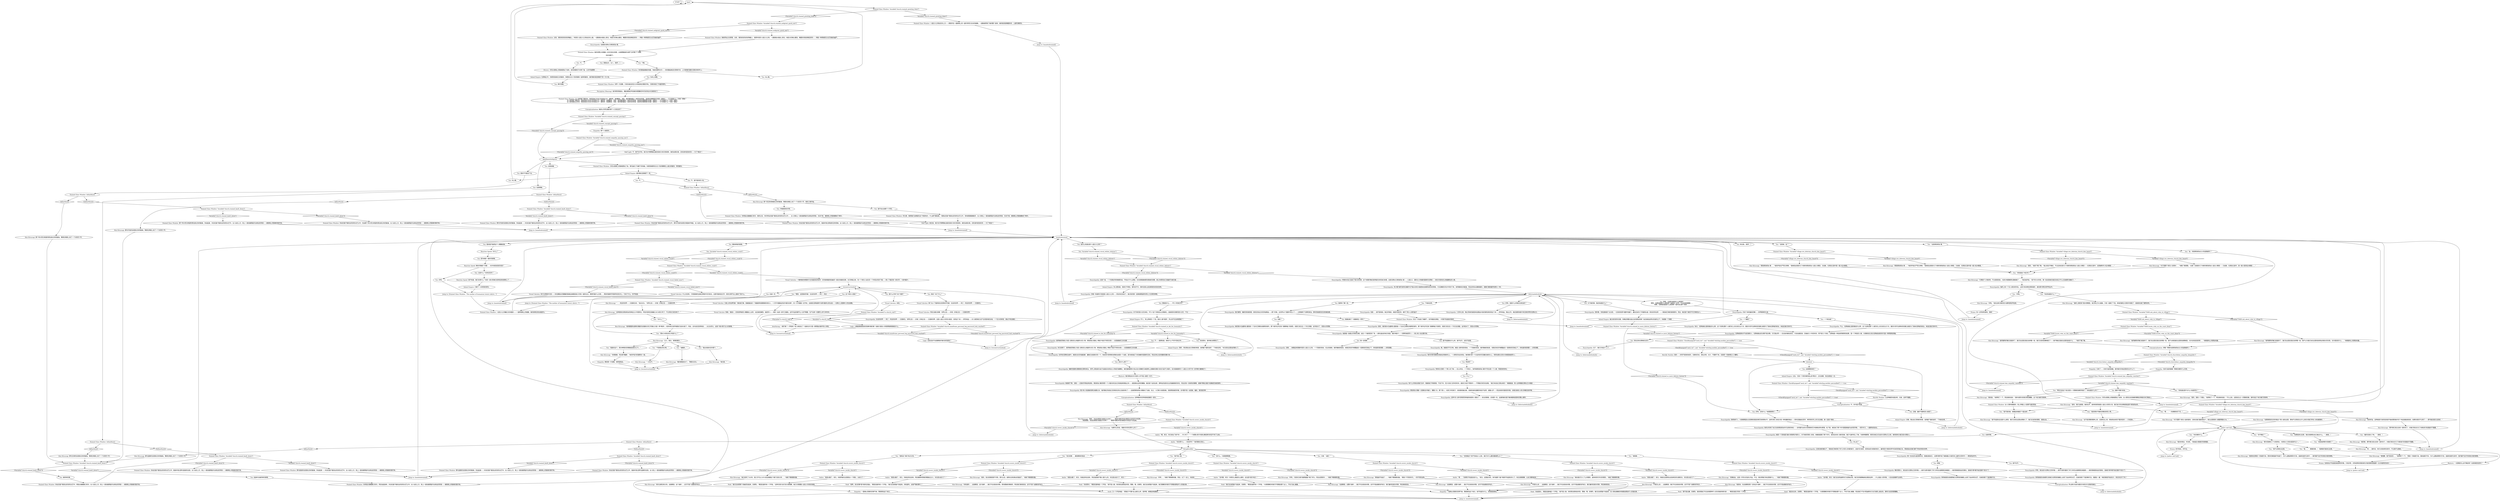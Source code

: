 # CHURCH / STAINED GLASS WINDOW VISCAL
# Viscal concerning the stained glass window. You can put important things together.
# ==================================================
digraph G {
	  0 [label="START"];
	  1 [label="input"];
	  2 [label="Stained Glass Window: 女人俯视着下跪的你。她高高耸立在自己的信徒之中：建筑师，普通教徒，侍臣。她的嘴角露出一抹悲伤的笑容，蓝绿色的眼睛里闪烁着一道微光——它代表着什么？怜悯？懊悔？\n女人俯视着下跪的你。她高高耸立在自己的信徒之中：建筑师，普通教徒，侍臣。她的嘴角露出一抹悲伤的笑容，蓝绿色的眼睛里闪烁着一道微光——它代表着什么？怜悯？懊悔？\n女人俯视着站立的你。她高高耸立在自己的信徒之中：建筑师，普通教徒，侍臣。她的嘴角露出一抹悲伤的笑容，蓝绿色的眼睛里闪烁着一道微光——它代表着什么？怜悯？懊悔？"];
	  3 [label="Shivers: 冷风从玻璃上的裂缝里钻了进来，给你前额的汗水降了温。让你开始颤栗……"];
	  4 [label="Stained Glass Window: 冷风从玻璃上的裂缝里钻了进。雪花盖住了你脚下的地板。你感觉她那双五光十色的眼睛在上面注视着你，审视着你。"];
	  5 [label="You: 这是同情。"];
	  6 [label="You: “是谁指挥那次突袭的？”"];
	  7 [label="Kim Kitsuragi: “祝你好运。这种秘密行动的信息是不能给警局秘书打个电话就能拿到的。如果你真的不记得了——那可能还是忘记的好。”"];
	  8 [label="Stained Glass Window: 女人沉默地看着你，脸上带着让人捉摸不透的笑容。"];
	  9 [label="Kim Kitsuragi: “如果事情发生的时候这个男人就在这里，那他不记得发生过什么其实对我们所有人来说都更好。”"];
	  10 [label="Inland Empire: 过去。它是一个悲伤堆积成山的*筒仓*。正在发酵。你应该离远一点。"];
	  11 [label="You: 下地狱去吧。"];
	  12 [label="Encyclopedia: 梅斯克国家试图脱离无罪的统治。世界上某些部分由于加速走向世俗主义而经历着鞭挞。她的强制教育计划以及大规模的马格里特上游重新安置计划也引起不少疑问。反对者被她称为“人道主义大军”的一支军事力量镇压了。"];
	  13 [label="Stained Glass Window: Variable[\"church.ravers_inside_church\"]"];
	  14 [label="Variable[\"church.ravers_inside_church\"]", shape=diamond];
	  15 [label="!(Variable[\"church.ravers_inside_church\"])", shape=diamond];
	  16 [label="Andre: “真是太酷了，老兄，你居然能在这里提出一个理论。太给力了！”"];
	  17 [label="Kim Kitsuragi: “的确如此。这是一件伟大的圣礼作品。不过，我在想我们来这里做什么……”他取下眼镜擦拭着。"];
	  18 [label="You: “好咯。”"];
	  19 [label="Reaction Speed: 为什么？"];
	  20 [label="You: 不。我不是你的小虫。"];
	  21 [label="You: 根本不可能活下去。"];
	  22 [label="Kim Kitsuragi: 那个伟大而又绝望的想法掠过你的脑海，警督在两肩上划了一个X形的十字。"];
	  23 [label="Stained Glass Window: IsKimHere()"];
	  24 [label="IsKimHere()", shape=diamond];
	  25 [label="!(IsKimHere())", shape=diamond];
	  26 [label="Encyclopedia: 海岸上有一个无人居住的列岛，以前只有动物在那里漫步，就在那片野生的芦苇丛中。"];
	  27 [label="Stained Glass Window: Variable[\"church.churchdoor_empathy_kimguilty\"]"];
	  28 [label="Variable[\"church.churchdoor_empathy_kimguilty\"]", shape=diamond];
	  29 [label="!(Variable[\"church.churchdoor_empathy_kimguilty\"])", shape=diamond];
	  30 [label="Stained Glass Window: Variable[\"village.ww_dolorian_church_kim_heard\"]"];
	  31 [label="Variable[\"village.ww_dolorian_church_kim_heard\"]", shape=diamond];
	  32 [label="!(Variable[\"village.ww_dolorian_church_kim_heard\"])", shape=diamond];
	  33 [label="Visual Calculus: 一堆碎裂的拼图碎片在你面前依序排列：彩色玻璃窗宛如幽灵一般在你面前还原。在它碎裂之前，有一个老妇人站在另一个年轻女性的下面——两人下面还有一排文字，一条*格言*。"];
	  34 [label="Logic: 这些话会不会是解锁纤维内存的密码？"];
	  35 [label="Encyclopedia: 聪明地吓人。大家都期望女法官拥有很高的棋艺和桥牌水平，这样对男人来说才是一种有趣的挑战——同时还鼓励在哲学、神学和科学上多方位发展。她一定是个情妇……"];
	  36 [label="Encyclopedia: 她充分利用了自己在前德洛莉丝时代法院的地位——当时最杰出的大思想家和艺术家都会拜访那里。私下里，她变成了那个时代里国家最杰出的哲学家。一把手术刀，一道犀利的目光。"];
	  37 [label="You: 哇哦。"];
	  38 [label="Encyclopedia: 是的。她的家乡在威斯珀·墨西拿一个名叫艾弗斯派瑞特的城市。那个城市名字还有“夜幕降临”的意思，但是它发生在一个冬日去清晨，运河结冰了，泥浆从天而降。"];
	  39 [label="Encyclopedia: 隆冬的雪花飘落在她身边的鹅卵石上。一小群官员站在旁边，她的梗犬把一个白金色的花冠戴在她的头上。观赏加冕仪式的大多都是秘密军人。"];
	  40 [label="Rhetoric: 暗示那些反对计划的人并不是人类的一份子。"];
	  41 [label="Kim Kitsuragi: “如果可以的话，我能问问你在想什么吗？”"];
	  42 [label="thoughtsofdei"];
	  43 [label="Kim Kitsuragi: “她向我们引入了公共教育，退休和现代外交的理念。”他取下眼镜擦拭着。"];
	  44 [label="Andre: “没问题，老兄！我们应该用迪斯科灯光把她点亮。他们在阳极舞曲夜店看到这种……什么鬼圣人的时候，一定会连屎都吓出来的。”"];
	  45 [label="Noid: “你说得对，”教堂后面响起一个声音。“她不是人类。你的想法很有批判性，警察。喂，安德烈，我们应该把窗户封起来。没人想在跳舞的时候看到那些吓人的鬼玩意。”"];
	  46 [label="Perception (Hearing): 海洋感觉很遥远。潮起潮落的声音被你周围数百年历史的松木石棺挡住了。"];
	  47 [label="You: 这是懊悔。"];
	  48 [label="Stained Glass Window: IsKimHere()"];
	  49 [label="IsKimHere()", shape=diamond];
	  50 [label="!(IsKimHere())", shape=diamond];
	  51 [label="Kim Kitsuragi: 那句无用的话语掠过你的脑海，警督在两肩上划了一个X形的十字。"];
	  52 [label="You: “蒂亚戈说这个地方因为一次警察突袭而荒废了。你知道些什么吗？”"];
	  53 [label="You: 重构碎裂的玻璃。"];
	  54 [label="You: Variable[\"church.stained_viscal_whitec_crack\"]"];
	  55 [label="Variable[\"church.stained_viscal_whitec_crack\"]", shape=diamond];
	  56 [label="!(Variable[\"church.stained_viscal_whitec_crack\"])", shape=diamond];
	  57 [label="Stained Glass Window: 那个伟大而又绝望的想法掠过你的脑海，你站起身，沐浴在窗户散发出的杏色光芒中。女人站在上方，脸上一直挂着那副冷淡疏远的笑容——被玻璃上的裂缝切割开来。"];
	  58 [label="You: “警督，这里曾经写着：生后的世界——死亡；死后……”"];
	  59 [label="Visual Calculus: 王座上的名牌写着：领航者艾琳。她被描绘成一个戴着厚有框眼镜的老妇人，一只手中握着金色的*盾形纹章*，另一只手握着一支节杖。这就是无罪者黛作为顾问服务过的女皇——在那之上是黛本人的全身像。"];
	  60 [label="Kim Kitsuragi: “酷的都能结冰了，”警督点点头。"];
	  61 [label="Empathy: 教堂里一片寂静。他希望如此。"];
	  62 [label="Encyclopedia: 虽然她经常被认为是人类有史以来最伟大的人物，德洛莉丝·黛身上*确实*有些不祥的东西——总是被她的卫兵包围……"];
	  63 [label="Stained Glass Window: IsKimHere()"];
	  64 [label="IsKimHere()", shape=diamond];
	  65 [label="!(IsKimHere())", shape=diamond];
	  66 [label="You: “你在掩饰什么。”"];
	  67 [label="Jump to: [mainhubstained]"];
	  68 [label="Stained Glass Window: 你站在窗户散发出的杏色光芒之中，脑海中掠过那道苦涩的思绪。女人站在上方，脸上一直挂着那副冷淡疏远的笑容——被玻璃上的裂缝切割开来。"];
	  69 [label="Stained Glass Window: 你站在窗户散发出的杏色光芒之中，那句可怕的话语在你脑海中响起。女人站在上方，脸上一直挂着那副冷淡疏远的笑容——被玻璃上的裂缝切割开来。"];
	  70 [label="Empathy: 又来了——内疚引起的剧痛。是时候问问他这里发生过什么了。"];
	  71 [label="police raid hub"];
	  72 [label="Kim Kitsuragi: “很抱歉，我不是说你……”他停顿了一下。“那是一次秘密行动。我知道的不多。为什么要指挥那次行动，或者有谁参与其中。我尽量不去打听其他分局的事情。”"];
	  73 [label="Encyclopedia: 她是一个具有超凡魅力和聪明才智的人。对于她的同辈人来说，她像是超脱了那个时代，是来自未来人类的信使。我们*全都*爱上了她，为她神魂颠倒。甚至在她正式当选为无罪女王之前，她的影响力就已经大得惊人。"];
	  74 [label="Jump to: [reconstructionhub]"];
	  75 [label="You: 好吧。她是什么时候在位统治的？"];
	  76 [label="You: 好吧，还有什么？她很聪明吗？"];
	  77 [label="You: 我想多了解一些。"];
	  78 [label="Encyclopedia: 确实很惊人。她当选为无罪女王的时候——她作为顾问服务了好几年的女皇跪倒在她面前——她的情绪是如此的激动，连她的*肺*都开始在胸中*发光*了。"];
	  79 [label="You: 加冕？"];
	  80 [label="Encyclopedia: 德洛莉丝·黛被一支猎枪击中胸口，整整八次。那个男人，大家口中的疯子，说他曾经碰过她，说她的身体温暖的有些不自然，就像火炉——而且他有时值班的时候，会看见她有10多分钟都没有呼吸……"];
	  81 [label="You: 发生什么事了？"];
	  82 [label="Stained Glass Window: Variable[\"church.ravers_inside_church\"]"];
	  83 [label="Variable[\"church.ravers_inside_church\"]", shape=diamond];
	  84 [label="!(Variable[\"church.ravers_inside_church\"])", shape=diamond];
	  85 [label="Andre: “真是太酷了，老兄，你就这样走进来，然后像那样质疑宗教象征主义。实在是太给力了！”"];
	  86 [label="Noid: “我们应该把窗户封起来，安德烈，”教堂后面传来一个声音。“大家跳舞的时候可不想看到那个女人。不利于身心健康。”"];
	  87 [label="Stained Glass Window: Variable[\"church.stained_concept_passing\"]"];
	  88 [label="Variable[\"church.stained_concept_passing\"]", shape=diamond];
	  89 [label="!(Variable[\"church.stained_concept_passing\"])", shape=diamond];
	  90 [label="Kim Kitsuragi: “虽然建筑好像已经废弃了，我们在这里还是应该恭敬一些。我们已经找到教唆犯了——我不确定还能在这里找到些什么……”他四下看了看。"];
	  91 [label="You: “你不确定？”"];
	  92 [label="Jump to: [mainhubstained]"];
	  93 [label="You: “金，你是德洛莉丝主义的追随者吗？”"];
	  94 [label="Stained Glass Window: Variable[\"church.stained_ie_more_dolores_history\"]"];
	  95 [label="Variable[\"church.stained_ie_more_dolores_history\"]", shape=diamond];
	  96 [label="!(Variable[\"church.stained_ie_more_dolores_history\"])", shape=diamond];
	  97 [label="Kim Kitsuragi: “我也是。”"];
	  98 [label="dolohub"];
	  99 [label="Inland Empire: 没错。跳出自己思维的角落，选择最下面的选项：“下地狱去吧。”"];
	  100 [label="Conceptualization: 这种微妙的恐怖是她造像的一部分。"];
	  101 [label="You: “在枪毙这个资产阶级女人之前，我们为什么要折磨她那么久？”"];
	  102 [label="Stained Glass Window: Variable[\"church.ravers_inside_church\"]"];
	  103 [label="Variable[\"church.ravers_inside_church\"]", shape=diamond];
	  104 [label="!(Variable[\"church.ravers_inside_church\"])", shape=diamond];
	  105 [label="Stained Glass Window: Variable[\"church.ravers_inside_church\"]"];
	  106 [label="Variable[\"church.ravers_inside_church\"]", shape=diamond];
	  107 [label="!(Variable[\"church.ravers_inside_church\"])", shape=diamond];
	  108 [label="Kim Kitsuragi: “其实全都没有关系。这座教堂。这个海岸……这可不是个迷路的好地方。”"];
	  109 [label="Andre: “真是太酷了，老兄，你就这样走进来，然后指控她不像人类什么的。实在是太给力了，老兄！”"];
	  110 [label="Jump to: [reconstructionhub]"];
	  111 [label="You: 先闭上双眼。"];
	  112 [label="Stained Glass Window: 你站在窗户散发出的杏色光芒之中，任由那个伟大而又绝望的想法掠过你的脑海。女人站在上方，脸上一直挂着那副冷淡疏远的笑容——被玻璃上的裂缝切割开来。"];
	  113 [label="Kim Kitsuragi: 那句可怕的话语掠过你的脑海，警督在两肩上划了一个X形的十字。"];
	  114 [label="Stained Glass Window: 你用指尖碰触胸口四次。然后站起身来，沐浴在窗户散发出的杏色光芒之中。女人站在上方，脸上一直挂着那副冷淡疏远的笑容——被玻璃上的裂缝切割开来。"];
	  115 [label="You: “这是德洛莉丝·黛。”"];
	  116 [label="Stained Glass Window: 好主意。她把我们全都留在这个狗屁地方，什么都不要给她。只要站在窗户散发出的杏色光芒之中，背地里狠狠磨着牙。女人的脸上一直挂着那副冷淡疏远的笑容，无动于衷，被玻璃上的裂缝撕成了两半。"];
	  117 [label="You: “我……”（看看四周。）“我猜我可能来过这里。”"];
	  118 [label="Kim Kitsuragi: “我很肯定那是一次秘密行动。更多的事我就不知道了。为什么要指挥那次行动，或者有谁参与其中……我尽量不去打听其他分局的事情。”"];
	  119 [label="Interfacing: 一辆汽車？一声枪响？有人掉进去了？或者也许只是一群想搞点破坏的小流氓。"];
	  120 [label="You: 睁开双眼。"];
	  121 [label="Stained Glass Window: Variable[\"church.stained_viscal_failed_once\"]"];
	  122 [label="Variable[\"church.stained_viscal_failed_once\"]", shape=diamond];
	  123 [label="!(Variable[\"church.stained_viscal_failed_once\"])", shape=diamond];
	  124 [label="Visual Calculus: 然后沿着左侧看：世界之后——灰域；灰域之后——又是新世界。"];
	  125 [label="Encyclopedia: 不止。无罪者被立国党推选为公职，这个先例在整个人类历史上仅仅发生过六次。雷亚尔货币法律体系的建立就是为了容纳无罪者的统治，来适应我们的时代。"];
	  126 [label="Jump to: [doloriandeihubinfo]"];
	  127 [label="Encyclopedia: 三百年之前，随之而来的就是来自蒙迪大陆的探险家发现这个洲——伊苏林迪。除此之外，她还是跨洲旅行和互联世界的无罪女王。"];
	  128 [label="You: 她被加冕了？就像索拉一样吗？"];
	  129 [label="Kim Kitsuragi: “不管怎么说……这座教堂，我们不应该到处闲晃。这可不是个迷路的好地方。”"];
	  130 [label="Kim Kitsuragi: “好吧……”他取下眼镜擦拭着。然后，过了一会儿，他说到："];
	  131 [label="Kim Kitsuragi: “我是说，在这座教堂里？还有这片海岸……我们不应该到处闲晃。这可不是迷路的好地方。”"];
	  132 [label="Logic: 大概是警督提到的突袭时候的事？或者只是些小流氓想随意砸破些什么。"];
	  133 [label="Conceptualization: 她承认仍然活着的某个人已经去世了……"];
	  134 [label="Inland Empire: 就好像在显微镜下一样。"];
	  135 [label="You: 我不会比划那个十字的。"];
	  136 [label="You: “你知道这个地方吗？”"];
	  137 [label="Stained Glass Window: Variable[\"church.stained_kim_empathy_reaction\"]"];
	  138 [label="Variable[\"church.stained_kim_empathy_reaction\"]", shape=diamond];
	  139 [label="!(Variable[\"church.stained_kim_empathy_reaction\"])", shape=diamond];
	  140 [label="Jump to: [mainhubstained]"];
	  141 [label="Stained Glass Window: Variable[\"village.ww_dolorian_church_kim_heard\"]"];
	  142 [label="Variable[\"village.ww_dolorian_church_kim_heard\"]", shape=diamond];
	  143 [label="!(Variable[\"village.ww_dolorian_church_kim_heard\"])", shape=diamond];
	  144 [label="Jump to: [mainhubstained]"];
	  145 [label="Stained Glass Window: Variable[\"church.stained_knelt_down\"]"];
	  146 [label="Variable[\"church.stained_knelt_down\"]", shape=diamond];
	  147 [label="!(Variable[\"church.stained_knelt_down\"])", shape=diamond];
	  148 [label="Stained Glass Window: Variable[\"church.stained_knelt_down\"]"];
	  149 [label="Variable[\"church.stained_knelt_down\"]", shape=diamond];
	  150 [label="!(Variable[\"church.stained_knelt_down\"])", shape=diamond];
	  151 [label="Visual Calculus: 两个女人下面用发光的黑体字写着：生后的世界——死亡；死后的世界——又是新生。"];
	  152 [label="You: 这是哪里来的？"];
	  153 [label="Encyclopedia: 我们都想。梅斯克和奥西登，甚至还有远方的苏帕穆迪——那个时候，全世界40个国家中的21个——立即接受了无罪的统治。那时的她甚至还没有被加冕。"];
	  154 [label="Encyclopedia: 没错……她看起来很像年轻的人道主义之母，一个完美的母亲。无比的美丽。就好像她的脸庞，双肩还有双手都覆盖在一层柔软的羽绒之下。你知道的很清楚——非常清楚。"];
	  155 [label="Encyclopedia: 你已经想了。虽然她经常被认为是人类有史以来最伟大的人物，德洛莉丝·黛身上*确实*有些不祥的东西——总是被她的卫兵包围……"];
	  156 [label="Jump to: [doloriandeihubinfo]"];
	  157 [label="Empathy: 一股难以觉察的恐惧气味。警督害怕这个地方。他不知道为什么，但他就是害怕。"];
	  158 [label="Noid: “是啊，发光的肺*是*他妈在鬼扯。”教堂后面传来一个声音。“我们应该把窗户封起来。你知道吗，这是严重的罪行？”"];
	  159 [label="Andre: “嗯……”安德烈不知道该说什么。“老兄，这里挺冷的，你盯着那个窗户看得不知道有多久了。你应该跳跳舞，让自己暖和起来！”"];
	  160 [label="Drama: 防守挡击。好手法。"];
	  161 [label="Encyclopedia: 旁观者报告说她那被日光照亮的胸膛上出现了金丝样的光芒，在她的裙子下面清晰可见。"];
	  162 [label="Stained Glass Window: 她的双臂之间拥着一对闪闪发光的肺，从她那飘逸的长裙下正好看了个清楚。

你应该跪下。"];
	  163 [label="You: 这是哀痛。"];
	  164 [label="Kim Kitsuragi: 那个苦涩的思绪掠过你的脑海，警督在两肩上划了一个X形的十字，用的三根手指。"];
	  165 [label="Stained Glass Window: Variable[\"church.stained_knelt_down\"]"];
	  166 [label="Variable[\"church.stained_knelt_down\"]", shape=diamond];
	  167 [label="!(Variable[\"church.stained_knelt_down\"])", shape=diamond];
	  168 [label="Half Light: 她活该。她只在乎那颗象征着至高权力的闪亮球体，她的丝绸长袍，还有准时赶到机场——为了*离去*！"];
	  169 [label="You: “我不记得来过这里。”"];
	  170 [label="Kim Kitsuragi: “我同意。那件事已经过去有一段时间了。对我们现在在马丁内斯进行的调查并不重要。”"];
	  171 [label="Jump to: [mainhubstained]"];
	  172 [label="You: “为什么？”"];
	  173 [label="You: 等等，*无罪*到底是什么意思啊？\n等等，无罪到底是什么意思啊？我读过一本书，不过还是很模糊……\n等等，无罪者到底是什么意思啊？我听说过那个系统……"];
	  174 [label="Encyclopedia: 她穿着一条缀以珍珠的白裙，站在一个被清空的广场，人群在遥远的地方张望。她的*梗犬*——无罪的秘密军人——担心有人会企图行刺。"];
	  175 [label="Jump to: [doloriandeihubinfo]"];
	  176 [label="Andre: “你在想什么——你还好吗？”他好像有点担心。"];
	  177 [label="You: “她和这个案子有点关系。”"];
	  178 [label="Stained Glass Window: Variable[\"TASK.ask_about_ruby_in_village\"]"];
	  179 [label="Variable[\"TASK.ask_about_ruby_in_village\"]", shape=diamond];
	  180 [label="!(Variable[\"TASK.ask_about_ruby_in_village\"])", shape=diamond];
	  181 [label="Inland Empire: 在黑暗之中，你感觉到她在注视着你，和那些五光十色的玻璃一起审视着你。就好像你是显微镜下的一只小虫。"];
	  182 [label="Stained Glass Window: 你站在窗户散发出的杏色光芒之中，脑海中掠过那句孤寂的话语。女人站在上方，脸上一直挂着那副冷淡疏远的笑容——被玻璃上的裂缝切割开来。"];
	  183 [label="You: 最好不要打扰他。"];
	  184 [label="You: “如果我来过这里，我应该搞明白自己做过什么。”（继续。）"];
	  185 [label="You: 转过脸。[离开。]"];
	  186 [label="Jump to: [doloriandeihubinfo]"];
	  187 [label="Encyclopedia: 在所有无罪统治者中，她是社会交际最孤僻、最缺乏自我意识的一个。有些现代思想家会把她当成是一个战犯，因为她发起了对抗梅斯克国家的活动。而且还有之后的重新安置计划……"];
	  188 [label="Kim Kitsuragi: “警官，你站在那里已经超过5分钟了……”警督平静的声音在教堂冰冷的空气中回荡。\n“荣誉警督，你站在那里已经超过5分钟了……”警督平静的声音在教堂冰冷的空气中回荡。"];
	  189 [label="Stained Glass Window: Variable[\"church.ravers_inside_church\"]"];
	  190 [label="Variable[\"church.ravers_inside_church\"]", shape=diamond];
	  191 [label="!(Variable[\"church.ravers_inside_church\"])", shape=diamond];
	  192 [label="Stained Glass Window: Variable[\"church.ravers_inside_church\"]"];
	  193 [label="Variable[\"church.ravers_inside_church\"]", shape=diamond];
	  194 [label="!(Variable[\"church.ravers_inside_church\"])", shape=diamond];
	  195 [label="You: 比如什么？任务还在吗？"];
	  196 [label="You: 好吧。"];
	  197 [label="Jump to: [doloriandeihubinfo]"];
	  198 [label="Kim Kitsuragi: 那句温柔的话语掠过你的脑海，警督在两肩上划了一个X形的十字。"];
	  199 [label="Stained Glass Window: 你站在窗户散发出的杏色光芒之中，脑海中掠过那句温柔的话语。女人脸上一直挂着那副冷淡疏远的笑容——被玻璃上的裂缝切割开来。"];
	  200 [label="Empathy: 内疚引起的剧痛？警督在掩饰什么东西。"];
	  201 [label="Kim Kitsuragi: “村子里那个老妇人挺机智的，没有在我们面前提这个。她比这里很多人都要尊敬RCM。”"];
	  202 [label="Kim Kitsuragi: “那件事已经过去有一段时间了。对我们现在在马丁内斯进行的调查并不重要。”"];
	  203 [label="You: “我觉得你不像有宗教信仰的人啊。”"];
	  204 [label="Kim Kitsuragi: “那是德洛莉丝·黛……”他的声音庄严而又肃穆。“我相信这里是马丁内斯的德洛莉丝人道主义教堂。又或者，在某些记录中是一座小松木教堂。”"];
	  205 [label="Encyclopedia: 这是个谜。一个充满自怜和悔恨的谜。不知出于什么原因，仅仅是看着她那双柔美的双眼，就让你感觉自己准备好为她沉溺……"];
	  206 [label="Jump to: [mainhubstained]"];
	  207 [label="Visual Calculus: 什么也没有，只有裂缝的边缘在黑暗中闪闪发光。这里可能有些文字，但你分辨不出上面说了些什么。"];
	  208 [label="You: 关于她的事，我还知道些什么？"];
	  209 [label="Stained Glass Window: CheckEquipped(\"neck_tie\")  and  Variable[\"whirling.necktie_personified\"] == true"];
	  210 [label="CheckEquipped(\"neck_tie\")  and  Variable[\"whirling.necktie_personified\"] == true", shape=diamond];
	  211 [label="!(CheckEquipped(\"neck_tie\")  and  Variable[\"whirling.necktie_personified\"] == true)", shape=diamond];
	  212 [label="Encyclopedia: 但是……她不是地狱。她正好相反，她是天堂的风，掀开了男人心房的盖子……"];
	  213 [label="Inland Empire: 很好。现在跳出自己思维的角落，选择最下面的选项：“下地狱去吧。”你已经在这里站的够久了。"];
	  214 [label="Kim Kitsuragi: “她已经死了300年。我几乎可以100%肯定她跟这个案子没有关系……”他取下眼镜擦拭着。"];
	  215 [label="Noid: “那不是左翼，安德烈。我觉得我们不应该用那种吓人的东西装饰俱乐部……”教堂后面又传来一个声音……"];
	  216 [label="Kim Kitsuragi: “虽然建筑好像已经废弃了，我们在这里还是应该恭敬一些。我不认为我们会在这里找到和私刑相关的东西。也许是别的什么……”他看着地上的那些机器。"];
	  217 [label="Stained Glass Window: 冷风从玻璃上的裂缝里钻了进来。女人那双五彩斑斓的眼睛还停留在你们俩身上。"];
	  218 [label="Kim Kitsuragi: “那次突袭有三个分局参加，大家说41分局也是其中之一。”"];
	  219 [label="You: 我怎么知道这是*人道主义之母*？"];
	  220 [label="You: Variable[\"church.stained_viscal_whitec_dolores\"]"];
	  221 [label="Variable[\"church.stained_viscal_whitec_dolores\"]", shape=diamond];
	  222 [label="!(Variable[\"church.stained_viscal_whitec_dolores\"])", shape=diamond];
	  223 [label="Encyclopedia: 尽管你对自己造成了很大的伤害，这个标题好像还是停留在你的海马体里。这是无罪女王德洛莉丝·黛——人道主义、国际主义和福利国家的无罪者——她也许是有史以来最著名的人类。"];
	  224 [label="You: 做同样的事。"];
	  225 [label="Stained Glass Window: Variable[\"church.stained_knelt_down\"]"];
	  226 [label="Variable[\"church.stained_knelt_down\"]", shape=diamond];
	  227 [label="!(Variable[\"church.stained_knelt_down\"])", shape=diamond];
	  228 [label="Stained Glass Window: 那句可怕的话语掠过你的脑海，你站起身——沐浴在窗户散发出的杏色光芒中。女人站在上方，脸上一直挂着那副冷淡疏远的笑容——被玻璃上的裂缝切割开来。"];
	  229 [label="reconstructionhub"];
	  230 [label="Stained Glass Window: 人道主义之母矗立在你面前——一副碎玻璃上的蜡画。她的表情没有丝毫变化。"];
	  231 [label="Jump to: [Stained Glass Window: \"The mother of humanism towers above...\"]"];
	  232 [label="You: 一个暴君？"];
	  233 [label="You: 没错。最好不要再深入刺探了。"];
	  234 [label="Encyclopedia: 有什么东西走进我们当中，看着我们不断跌倒，不说千年，至少也有几百年的时间，直到它决定干预其中——干预我们的历史进程。“我们本该自己想出来的！”根据报道，男人这样朝着无罪女王大喊道……"];
	  235 [label="Encyclopedia: 这种*非人类*的特质同样被其他很多人看到了——发光的肺部，还有那一切。这通常被归因于集体歇斯底里和宗教心理学。"];
	  236 [label="You: “没什么。只是随便看看。”"];
	  237 [label="Noid: “我们应该把那个老幽灵封起来，安德烈。”教堂后面传来一个声音。“这种东西只会打扰大家跳舞，他们只想摆脱人道主义失败的束缚。”"];
	  238 [label="Drama: 当他说出不知道是谁指挥的时候，只有非常、非常成熟的悲剧演员才能觉察到里面那一点点戏剧性的成分……"];
	  239 [label="You: 是什么打碎了这个地砖？"];
	  240 [label="You: 因为她是一面彩色玻璃。"];
	  241 [label="Jump to: [Stained Glass Window: \"The mother of humanism towers above...\"]"];
	  242 [label="Jump to: [mainhubstained]"];
	  243 [label="Stained Glass Window: IsKimHere()"];
	  244 [label="IsKimHere()", shape=diamond];
	  245 [label="!(IsKimHere())", shape=diamond];
	  246 [label="Stained Glass Window: 她依然站立在那里。白色、银色和杏色的彩陶器上，是那年轻的人道主义之母。一道裂缝从她身上穿过。她高大的难以置信，椭圆形的脸庞略显悲伤——带着一种黑暗而又光芒四射的威严。"];
	  247 [label="Kim Kitsuragi: “村子里那个老妇人说得对……”他看了看周围。“这里一定就是马丁内斯的德洛莉丝人道主义教堂——又或者，在某些记录中，是一座小型的松木教堂……”"];
	  248 [label="Stained Glass Window: Variable[\"village.ww_dolorian_church_kim_heard\"]"];
	  249 [label="Variable[\"village.ww_dolorian_church_kim_heard\"]", shape=diamond];
	  250 [label="!(Variable[\"village.ww_dolorian_church_kim_heard\"])", shape=diamond];
	  251 [label="Kim Kitsuragi: “海岸上曾经有7座木质教堂。他们称之为七姐妹。只有一座剩了下来。其他的都在大革命中烧毁了，或者拿去做了建筑材料。”"];
	  252 [label="You: “你知道这里*为什么*会废弃吗？”"];
	  253 [label="Visual Calculus: 智者，普通人，还有崇拜者的小雕像走上台阶，站在她的脚旁。秘密军人——梗犬--站成一排守卫着她。这件作品的细节让人目不暇接，生产出来一定要花上好几年时间。"];
	  254 [label="Kim Kitsuragi: “正义，联合，审慎和魄力。”"];
	  255 [label="doloriandeihubinfo"];
	  256 [label="Encyclopedia: 有点。无罪者被立国党推选为公职，这个先例在整个人类历史上仅仅发生过六次。雷亚尔货币法律体系的建立就是为了容纳无罪者的统治，来适应我们的时代。"];
	  257 [label="Encyclopedia: 好吧。她当选为无罪女王的时候——她作为顾问服务了好几年的女皇跪倒在她面前——她的情绪是如此的激动，连她的*肺*都开始在胸中*发光*了。"];
	  258 [label="You: 然后呢？"];
	  259 [label="Stained Glass Window: Variable[\"church.stained_ie_dei_for_humanity\"]"];
	  260 [label="Variable[\"church.stained_ie_dei_for_humanity\"]", shape=diamond];
	  261 [label="!(Variable[\"church.stained_ie_dei_for_humanity\"])", shape=diamond];
	  262 [label="You: “发光的肺……都是哪来的鬼话……”"];
	  263 [label="Jump to: [mainhubstained]"];
	  264 [label="Inland Empire: 你心里知道。但是它不想说，暂时还不行。暂时还是让这些事保持未知状态吧。"];
	  265 [label="Half Light: 不，她不在乎你。她只在乎那颗象征着至高权力的闪亮球体，她的丝绸长袍，还有准时赶到机场——为了*离去*！"];
	  266 [label="Encyclopedia: 这就是无罪女王德洛莉丝·黛。"];
	  267 [label="You: 起身时也做同样的事情。"];
	  268 [label="Stained Glass Window: 你用指尖碰触胸口四次。做完之后，你仍然站在窗户散发出的杏色光芒之中。。女人的脸上一直挂着那副冷淡疏远的笑容，无动于衷，被玻璃上的裂缝撕成了两半。"];
	  269 [label="You: 格言？说了什么？"];
	  270 [label="You: “挺酷的。”"];
	  271 [label="You: “我比较喜欢另外那个。”"];
	  272 [label="Inland Empire: 被古老的悲伤包围。你确定想要记起过去的那些琐事？站在她如此修长的身形之下，你就像一个侏儒……"];
	  273 [label="You: 那她有什么……*吓人*的地方吗？"];
	  274 [label="Encyclopedia: 很少有人知道她的那位侯爵丈夫。他好像在完成自己的角色任务之后就消失了——这就把德洛莉丝·黛推向了法庭。总之，人们鲜少会提到她，但是想到她的时候，会*感觉*到一丝孤独，偏执，甚至是恐怖……"];
	  275 [label="Empathy: 一股难以觉察的恐惧气味。警督害怕这个地方。"];
	  276 [label="Kim Kitsuragi: “是的。发光的肺是很不寻常。那次之后，就再也没有类似的报道了。”他取下眼镜擦拭着。"];
	  277 [label="Kim Kitsuragi: “好吧。只是你已经盯着那面窗户看了好久。而且这里很冷……”他取下眼镜擦拭着。"];
	  278 [label="Drama: 有一点荒谬的意味，真棒！"];
	  279 [label="Empathy: 那个人就是你。"];
	  280 [label="Stained Glass Window: 世界一片寂静，只有你身后的巨大木制结构在嘎吱作响。它替你挡住了外面的寒风。"];
	  281 [label="Stained Glass Window: IsKimHere()"];
	  282 [label="IsKimHere()", shape=diamond];
	  283 [label="!(IsKimHere())", shape=diamond];
	  284 [label="Jump to: [mainhubstained]"];
	  285 [label="Kim Kitsuragi: “这不是宗教和精神上的。这是宪法上的。德洛莉丝体系不要求信仰——只有遵从。”"];
	  286 [label="You: “嗯……”（先摸摸你的下巴。）"];
	  287 [label="Stained Glass Window: Variable[\"church.stained_viscal_whitec_crack\"]"];
	  288 [label="Variable[\"church.stained_viscal_whitec_crack\"]", shape=diamond];
	  289 [label="!(Variable[\"church.stained_viscal_whitec_crack\"])", shape=diamond];
	  290 [label="Stained Glass Window: 那句温柔的话语掠过你的脑海，你站起身——沐浴在窗户散发出的杏色光芒中。女人站在上方，脸上一直挂着那副冷淡疏远的笑容——被玻璃上的裂缝切割开来。"];
	  291 [label="Kim Kitsuragi: “使用跟国际道德伦理委员会强相关的口号被认为是一种*奉承*。大家本来已经怀疑我们在拍马屁了。而且，这句话还显得有些……太过女性化。这是个很大男子主义的事情。”"];
	  292 [label="Encyclopedia: 很多事。你知道她是个女法官，一位有权有势*侯爵*的妻子，最后还成为了苏雷恩女皇（现在的苏拉菲）——领航者艾琳的首席顾问。而且，她还是个美的不可方物的女人。"];
	  293 [label="Horrific Necktie: 是的——非常不愉快的经历。无聊的历史。轻松点吧，伙计，不要停下来。还是把一切搞得乱七八糟吧。"];
	  294 [label="Horrific Necktie: 让这种痛苦玩蛋去吧，兄弟。这样不健康。"];
	  295 [label="You: 她一定很美……"];
	  296 [label="Encyclopedia: 她喜爱下棋，没错——还喜欢军事战争游戏。德洛莉丝·黛经常把一个小锡兵夹在自己的食指和拇指之间——就是类似这样的雕像。她还是个金发女郎，那种金色是你见过的最极致的存在，而且还有一双绿色的眼睛，就像*阴暗过渡区*皮桑缇克海的颜色……"];
	  297 [label="Andre: “没问题，老兄！你想怎么看就怎么看吧，这也是*你的*地方！”"];
	  298 [label="You: 看来我不能把这个小雕像给她。"];
	  299 [label="Jump to: [mainhubstained]"];
	  300 [label="Encyclopedia: 第一支远征队返回两年后，她被加冕成王，从那时便开启了被普遍认为是历史上最伟大的时代——德洛莉丝时代。"];
	  301 [label="You: 不。"];
	  302 [label="You: “这是谁，金？”"];
	  303 [label="Kim Kitsuragi: “是的。”他四下看了看。“我之前还不确定，不过这肯定是马丁内斯的德洛莉丝人道主义教堂——在某些记录中，这里被称作小松木教堂……”"];
	  304 [label="Kim Kitsuragi: “我知道。”他停顿了一下，然后继续说到：“我听说那次的情况特别糟糕。这个地方被打的粉碎。”"];
	  305 [label="Visual Calculus: 碎片在黑暗中闪烁——你在撕裂女性雕像的裂缝边缘看到如小珍珠一般的光点。那里写着什么东西……残存的破碎字母排列在乳剂上。它说了什么，你不知道。"];
	  306 [label="You: “我喜欢这个。把对神明的恐惧都放回尿水三千。”"];
	  307 [label="Encyclopedia: 历史个体的最高范畴——世界精神的化身。"];
	  308 [label="You: 现在还有无罪者在位吗？"];
	  309 [label="Encyclopedia: 她的家乡在威斯珀·墨西拿一个名叫艾弗斯派瑞特的城市。那个城市名字还有“夜幕降临”的意思，但是它发生在一个冬日清晨，运河结冰了，泥浆从天而降。"];
	  310 [label="You: 怎么会？"];
	  311 [label="Conceptualization: 所以肺才会成为雷亚尔体系文化里爱的象征。"];
	  312 [label="Jump to: [doloriandeihubinfo]"];
	  313 [label="You: 我不知道她长什么样。我不在乎。这伤不到我。"];
	  314 [label="Encyclopedia: 哦，她美的不可方物。她是人类年轻的母亲，一个完美的母亲。就好像她的脸庞、双肩还有双手都覆盖在一层柔软的羽绒之下。你知道的很清楚——非常清楚。"];
	  315 [label="You: 什么？"];
	  316 [label="Kim Kitsuragi: “你知道的……这座教堂。这片海岸……我们不应该到处闲晃。把你要做的事做完，然后我们继续前进。这可不是个迷路的好地方。”"];
	  317 [label="Andre: “真是太酷了，老兄，你能在这里想出这些疯狂的左翼言论。实在是太给力了！”"];
	  318 [label="Noid: “你说得对，”教堂后面响起一个声音。“她不是人类。你的想法很有批判性，警察。喂，安德烈，我们应该把窗户封起来。他们跳舞的时候可不想看到那些吓人的鬼玩意。”"];
	  319 [label="Jump to: [police raid hub]"];
	  320 [label="Visual Calculus: 未知。"];
	  321 [label="Inland Empire: 只剩下一点奇怪的悲伤。"];
	  322 [label="Jump to: [mainhubstained]"];
	  323 [label="You: 不。"];
	  324 [label="You: 学做相同的手势。"];
	  325 [label="Kim Kitsuragi: “是的，我有一个理论。”他停顿了一下，然后继续说到：“不久之前，这里发生过一次警察突袭。我听说这个地方被打的粉碎。”"];
	  326 [label="You: “最好还是忘了吧。”（继续。）"];
	  327 [label="Kim Kitsuragi: “呃……我听说，你们分局有牵涉其中。不过我不太确定。”"];
	  328 [label="Rhetoric: 一名警督怎么会不确定呢？这是保密信息吗？"];
	  329 [label="Conceptualization: 不。你*肯定*知道。"];
	  330 [label="Stained Glass Window: 白色、银色和杏色的彩陶器上，年轻的人道主义之母站在你上面。一道裂缝从她身上穿过。她高大的难以置信，椭圆形的脸庞略显悲伤——带着一种黑暗而又光芒四射的威严。"];
	  331 [label="Stained Glass Window: Variable[\"church.stained_viscal_whitec_dolores\"]"];
	  332 [label="Variable[\"church.stained_viscal_whitec_dolores\"]", shape=diamond];
	  333 [label="!(Variable[\"church.stained_viscal_whitec_dolores\"])", shape=diamond];
	  334 [label="You: 下跪。"];
	  335 [label="Stained Glass Window: 你的膝盖碰触到地面。地板坚硬而冰冷——你的膝盖淹没在雪堆中间，上方玻璃的漫射光落在你的手上。"];
	  336 [label="Stained Glass Window: 你站在窗户散发出的杏色光芒中，用指尖碰触胸口四次。女人站在上方，脸上一直挂着那副冷淡疏远的笑容——被玻璃上的裂缝切割开来。"];
	  337 [label="You: 后退一步。"];
	  338 [label="Jump to: [reconstructionhub]"];
	  339 [label="Kim Kitsuragi: “这种提炼在德洛莉丝的神圣主义中很常见。早些年甚至还被编入RCM的口号了。不过现在已经没有了。”"];
	  340 [label="You: 我不在乎。"];
	  341 [label="Inland Empire: 吓人。多么简单的一个词。她对人类*有害*，所以你不应该再想她了！"];
	  342 [label="Stained Glass Window: Variable[\"church.ravers_inside_church\"]"];
	  343 [label="Variable[\"church.ravers_inside_church\"]", shape=diamond];
	  344 [label="!(Variable[\"church.ravers_inside_church\"])", shape=diamond];
	  345 [label="Andre: “喂，老兄，你已经站了差不多……半小时了！”一个刺猬头男子的穿过教堂寒冷的空气传了过来。"];
	  346 [label="Jump to: [mainhubstained]"];
	  347 [label="You: “她不是人类。”"];
	  348 [label="Kim Kitsuragi: “这座教堂。这整片海岸……我们不应该到处闲晃。这可不是迷路的好地方。”"];
	  349 [label="Stained Glass Window: Variable[\"church.stained_greeting_done\"]"];
	  350 [label="Variable[\"church.stained_greeting_done\"]", shape=diamond];
	  351 [label="!(Variable[\"church.stained_greeting_done\"])", shape=diamond];
	  352 [label="Kim Kitsuragi: “虽然建筑好像已经废弃了，我们在这里还是应该恭敬一些。我不太相信能在这里找到教唆犯。也许会有些别的吧……”他看着地上的那些机器。"];
	  353 [label="Stained Glass Window: 那句孤寂的话语掠过你的脑海，你站起身——沐浴在窗户散发出的杏色光芒中。女人站在上方，脸上一直挂着那副冷淡疏远的笑容——被玻璃上的裂缝切割开来。"];
	  354 [label="Stained Glass Window: Variable[\"church.mainframe_personal_log_password_hub_reached\"]"];
	  355 [label="Variable[\"church.mainframe_personal_log_password_hub_reached\"]", shape=diamond];
	  356 [label="!(Variable[\"church.mainframe_personal_log_password_hub_reached\"])", shape=diamond];
	  357 [label="You: “那RCM现在的口号是什么？”"];
	  358 [label="Stained Glass Window: CheckEquipped(\"neck_tie\")  and  Variable[\"whirling.necktie_personified\"] == true"];
	  359 [label="CheckEquipped(\"neck_tie\")  and  Variable[\"whirling.necktie_personified\"] == true", shape=diamond];
	  360 [label="!(CheckEquipped(\"neck_tie\")  and  Variable[\"whirling.necktie_personified\"] == true)", shape=diamond];
	  361 [label="Jump to: [mainhubstained]"];
	  362 [label="Encyclopedia: 特务机关里的一个男人杀了她——在22年后。一个年轻人，他怀疑德洛莉丝·黛并不完全是一个人类，而是别的存在。"];
	  363 [label="Encyclopedia: 对于你的语义记忆来说，*吓人*这个词有些太过情绪化。或者是你仅剩的语义记忆，不过……"];
	  364 [label="You: 大喊：“战犯！”"];
	  365 [label="Stained Glass Window: Variable[\"church.ravers_inside_church\"]"];
	  366 [label="Variable[\"church.ravers_inside_church\"]", shape=diamond];
	  367 [label="!(Variable[\"church.ravers_inside_church\"])", shape=diamond];
	  368 [label="You: 向上看。"];
	  369 [label="You: 向上看。"];
	  370 [label="You: “你还知道些什么？”"];
	  371 [label="You: “我不喜欢她。她看起来像是个*退出者*。”"];
	  372 [label="Encyclopedia: 多少瓶*海军准将红朗姆*也不能从你的大脑里抹去她那张悲伤的笑脸。它在酒精的洪水中幸存下来，依然缠绕在你脑海。而且还将永远缠绕着你，就像它缠绕着所有男人一样。"];
	  373 [label="agoddamnhubiguess"];
	  374 [label="Stained Glass Window: Variable[\"church.stained_knelt_down\"]"];
	  375 [label="Variable[\"church.stained_knelt_down\"]", shape=diamond];
	  376 [label="!(Variable[\"church.stained_knelt_down\"])", shape=diamond];
	  377 [label="Kim Kitsuragi: “……死后的世界——又是新生命，”他点点头。“世界之后——灰域；灰域之后——又是新世界。”"];
	  378 [label="Kim Kitsuragi: “你很粗鲁，而且很*愚蠢*。”他的声音冷的跟寒冰一般。"];
	  379 [label="Jump to: [doloriandeihubinfo]"];
	  380 [label="Stained Glass Window: 你又一次站到了她脚下，双手垂放在两侧，一时竟不知道如何是好。"];
	  381 [label="You: 你说得对。是时候注意警告了。"];
	  382 [label="You: 不——我想知道，她有什么*不好*的地方吗……"];
	  383 [label="You: “她很美……”"];
	  384 [label="Kim Kitsuragi: “不管怎么说……这座教堂，这片海岸……我们不应该到处闲晃。这可不是迷路的好地方。我们最好赶紧办完事，然后继续前进。”"];
	  385 [label="Kim Kitsuragi: “那我就不知道了……”他取下眼镜擦拭着。“那是个不同的时代。一场不同的战争。”"];
	  386 [label="Kim Kitsuragi: “好咯，”他在这栋沉默的巨大建筑里轻声低语。"];
	  387 [label="Kim Kitsuragi: “我向你保证，并没有。”他抬起头看着彩色玻璃窗。"];
	  388 [label="Reaction Speed: 我不知道。我们在想什么？你的一部分思绪已经转到其他事情上了……"];
	  389 [label="Stained Glass Window: 人道主义之母站在你上方——那是印在一面玻璃上的一副珍贵而又复杂的蜡画。一道裂缝贯穿了她的整个身体，她的脸庞是椭圆形的，上面写满悲伤。"];
	  390 [label="Stained Glass Window: Variable[\"church.stained_empathy_passing_you\"]"];
	  391 [label="Variable[\"church.stained_empathy_passing_you\"]", shape=diamond];
	  392 [label="!(Variable[\"church.stained_empathy_passing_you\"])", shape=diamond];
	  393 [label="Stained Glass Window: IsKimHere()"];
	  394 [label="IsKimHere()", shape=diamond];
	  395 [label="!(IsKimHere())", shape=diamond];
	  396 [label="You: 离我远点，女人。[离开。]"];
	  397 [label="Stained Glass Window: Variable[\"church.stained_midgreet_quick_exit\"]"];
	  398 [label="Variable[\"church.stained_midgreet_quick_exit\"]", shape=diamond];
	  399 [label="!(Variable[\"church.stained_midgreet_quick_exit\"])", shape=diamond];
	  400 [label="Stained Glass Window: Variable[\"TASK.locate_ruby_on_the_coast_done\"]"];
	  401 [label="Variable[\"TASK.locate_ruby_on_the_coast_done\"]", shape=diamond];
	  402 [label="!(Variable[\"TASK.locate_ruby_on_the_coast_done\"])", shape=diamond];
	  403 [label="Kim Kitsuragi: “是的。我们全都是。她的名字，身体和规则就是人道主义的同义词。我们执行的法律就是起源于德洛莉丝的。”"];
	  404 [label="Kim Kitsuragi: “那是德洛莉丝·黛……”他的声音庄严而又肃穆。“我相信这里是马丁内斯的德洛莉丝人道主义教堂。又或者，在某些记录中是一座小松木教堂。”"];
	  405 [label="Kim Kitsuragi: “一点也不。”"];
	  406 [label="Encyclopedia: 无罪者是绝对不会犯错的人。无罪者做出的决策不是决策。它们是必然——无论如何都会发生，只会加速促进，压缩成几十年的时间，而不是几个世纪。无罪者是一种连续而精简的结果，是一个神圣的人类。大家都说生活在无罪者执政的时代是一种荣誉和骄傲。"];
	  407 [label="Encyclopedia: 没了，我们只有自个儿了。"];
	  408 [label="Stained Glass Window: Variable[\"tc.church_raid\"]"];
	  409 [label="Variable[\"tc.church_raid\"]", shape=diamond];
	  410 [label="!(Variable[\"tc.church_raid\"])", shape=diamond];
	  411 [label="Reaction Speed: 确实好像是个问题……也许你是说别的东西？"];
	  412 [label="Encyclopedia: 旁观者报告说她那已经被日光照亮的胸膛上出现了金丝样的光芒，在她的裙子下面清晰可见。我重复一遍：*她的肺部开始发光*。现在你在乎了吗？"];
	  413 [label="Kim Kitsuragi: “它算是个小地标吧，不太容易找到。大部分地图都把位置搞错了……”他压低声音。“差不多300年前，第一批定居者在瑞瓦肖成立不久之后就把它建成了。”"];
	  414 [label="Conceptualization: 恭敬？警督也是德洛莉丝主义的追随者吗？"];
	  415 [label="Jump to: [police raid hub]"];
	  416 [label="Kim Kitsuragi: “我不知道你这话是什么意思。我们已经在这里站得够久了。我们应该四处看看，或者出去。”"];
	  417 [label="mainhubstained"];
	  418 [label="Encyclopedia: 你唯一知道的只有她是人道主义之母——而且你应该走了。做点别的事！逃离她那副悲伤而心力交瘁的神情。"];
	  419 [label="You: 这个老妇人是谁？"];
	  420 [label="Encyclopedia: 生后的世界——死亡；死后的世界——又是新生。世界之后——灰域；灰域之后——又是新世界。这是人道主义的伟大格言，发现这个洲——伊苏林迪——对人类思维方式产生的影响的总结。一个巨大的转变，类似于死后重生……"];
	  421 [label="You: “不是很女性化啊。”"];
	  422 [label="You: 一个统治者？"];
	  423 [label="Encyclopedia: 正是在她的建议下，领航者艾琳资助了好几次深入灰域的航行。这些代价高昂、经常会成为悲剧的努力，最终因为*新新世界*的发现而被正名，那就是此刻我们脚下所处的现实世界。"];
	  424 [label="Kim Kitsuragi: “这座教堂。这整片海岸……我们不应该到处闲晃。这可不是迷路的好地方。我们最好赶紧办完事，然后继续前进。”"];
	  425 [label="Noid: “我告诉过你，安德烈，”教堂后面传来一个声音。“大家跳舞的时候可不想看到那个女人。不利于身心健康。而且我们*不会*把迪斯科灯光打到那上面去的。那样只会变得更糟糕。”"];
	  426 [label="Acele: 又一个声音响起：“那我们*不要*这么做怎么样，诺伊德。她看起来挺酷的。”"];
	  0 -> 0
	  1 -> 349
	  2 -> 133
	  3 -> 181
	  4 -> 134
	  5 -> 393
	  6 -> 327
	  7 -> 202
	  8 -> 371
	  8 -> 203
	  9 -> 71
	  10 -> 209
	  11 -> 212
	  12 -> 40
	  13 -> 14
	  13 -> 15
	  14 -> 85
	  15 -> 276
	  16 -> 237
	  17 -> 131
	  18 -> 386
	  19 -> 240
	  20 -> 23
	  21 -> 243
	  22 -> 165
	  23 -> 24
	  23 -> 25
	  24 -> 164
	  25 -> 68
	  26 -> 370
	  26 -> 18
	  27 -> 28
	  27 -> 29
	  28 -> 70
	  29 -> 200
	  30 -> 32
	  30 -> 31
	  31 -> 204
	  32 -> 404
	  33 -> 229
	  34 -> 338
	  35 -> 36
	  36 -> 73
	  37 -> 78
	  38 -> 174
	  39 -> 258
	  40 -> 296
	  41 -> 42
	  42 -> 101
	  42 -> 262
	  42 -> 236
	  42 -> 364
	  42 -> 177
	  42 -> 347
	  42 -> 383
	  43 -> 129
	  44 -> 425
	  45 -> 346
	  46 -> 2
	  47 -> 48
	  48 -> 49
	  48 -> 50
	  49 -> 51
	  50 -> 374
	  51 -> 165
	  52 -> 304
	  53 -> 54
	  54 -> 56
	  54 -> 55
	  55 -> 287
	  56 -> 287
	  57 -> 299
	  58 -> 377
	  59 -> 253
	  60 -> 74
	  61 -> 74
	  62 -> 187
	  63 -> 64
	  63 -> 65
	  64 -> 188
	  65 -> 342
	  66 -> 387
	  67 -> 417
	  68 -> 322
	  69 -> 299
	  70 -> 137
	  71 -> 66
	  71 -> 5
	  71 -> 326
	  71 -> 184
	  71 -> 91
	  72 -> 238
	  73 -> 310
	  74 -> 229
	  75 -> 127
	  76 -> 35
	  77 -> 153
	  78 -> 161
	  79 -> 309
	  80 -> 235
	  81 -> 12
	  82 -> 83
	  82 -> 84
	  83 -> 109
	  84 -> 130
	  85 -> 158
	  86 -> 426
	  87 -> 88
	  87 -> 89
	  88 -> 279
	  89 -> 373
	  90 -> 414
	  91 -> 218
	  92 -> 417
	  93 -> 403
	  94 -> 96
	  94 -> 95
	  95 -> 358
	  96 -> 76
	  97 -> 74
	  98 -> 152
	  98 -> 233
	  98 -> 76
	  99 -> 186
	  100 -> 63
	  101 -> 189
	  102 -> 104
	  102 -> 103
	  103 -> 16
	  104 -> 214
	  105 -> 106
	  105 -> 107
	  106 -> 159
	  107 -> 385
	  108 -> 275
	  109 -> 318
	  110 -> 229
	  111 -> 280
	  112 -> 299
	  113 -> 165
	  114 -> 417
	  115 -> 248
	  116 -> 168
	  117 -> 72
	  118 -> 238
	  119 -> 110
	  120 -> 1
	  121 -> 122
	  121 -> 123
	  122 -> 207
	  123 -> 305
	  124 -> 420
	  125 -> 406
	  126 -> 255
	  127 -> 379
	  128 -> 38
	  129 -> 157
	  130 -> 424
	  131 -> 157
	  132 -> 110
	  133 -> 87
	  134 -> 369
	  134 -> 323
	  134 -> 20
	  135 -> 116
	  136 -> 413
	  137 -> 138
	  137 -> 139
	  138 -> 52
	  138 -> 252
	  138 -> 183
	  139 -> 284
	  140 -> 417
	  141 -> 142
	  141 -> 143
	  142 -> 201
	  143 -> 71
	  144 -> 417
	  145 -> 146
	  145 -> 147
	  146 -> 228
	  147 -> 69
	  148 -> 149
	  148 -> 150
	  149 -> 57
	  150 -> 112
	  151 -> 124
	  152 -> 10
	  153 -> 128
	  153 -> 79
	  154 -> 39
	  155 -> 187
	  156 -> 255
	  157 -> 346
	  158 -> 426
	  159 -> 45
	  160 -> 319
	  161 -> 311
	  162 -> 396
	  162 -> 301
	  162 -> 334
	  163 -> 281
	  164 -> 324
	  164 -> 135
	  165 -> 166
	  165 -> 167
	  166 -> 267
	  167 -> 224
	  168 -> 322
	  169 -> 118
	  170 -> 92
	  171 -> 417
	  172 -> 291
	  173 -> 307
	  174 -> 313
	  174 -> 295
	  175 -> 255
	  176 -> 42
	  177 -> 102
	  178 -> 179
	  178 -> 180
	  179 -> 400
	  180 -> 216
	  181 -> 120
	  182 -> 242
	  183 -> 217
	  184 -> 6
	  186 -> 255
	  187 -> 81
	  188 -> 41
	  189 -> 190
	  189 -> 191
	  190 -> 317
	  191 -> 43
	  192 -> 193
	  192 -> 194
	  193 -> 297
	  194 -> 277
	  195 -> 388
	  196 -> 241
	  197 -> 255
	  198 -> 165
	  199 -> 242
	  200 -> 137
	  201 -> 71
	  202 -> 92
	  203 -> 285
	  204 -> 136
	  205 -> 264
	  206 -> 417
	  207 -> 206
	  208 -> 292
	  209 -> 210
	  209 -> 211
	  210 -> 294
	  211 -> 329
	  212 -> 380
	  213 -> 156
	  214 -> 108
	  215 -> 346
	  216 -> 414
	  217 -> 140
	  218 -> 169
	  218 -> 117
	  219 -> 220
	  220 -> 221
	  220 -> 222
	  221 -> 331
	  222 -> 331
	  223 -> 372
	  224 -> 336
	  225 -> 226
	  225 -> 227
	  226 -> 290
	  227 -> 199
	  228 -> 299
	  229 -> 419
	  229 -> 269
	  229 -> 239
	  229 -> 337
	  229 -> 58
	  230 -> 417
	  231 -> 230
	  232 -> 256
	  233 -> 99
	  234 -> 80
	  235 -> 197
	  236 -> 192
	  237 -> 426
	  238 -> 415
	  239 -> 320
	  240 -> 411
	  241 -> 230
	  242 -> 417
	  243 -> 244
	  243 -> 245
	  244 -> 22
	  245 -> 148
	  246 -> 162
	  247 -> 136
	  248 -> 249
	  248 -> 250
	  249 -> 247
	  250 -> 303
	  251 -> 178
	  252 -> 325
	  253 -> 110
	  254 -> 306
	  254 -> 421
	  254 -> 270
	  254 -> 271
	  255 -> 75
	  255 -> 11
	  255 -> 77
	  255 -> 173
	  255 -> 208
	  255 -> 273
	  256 -> 406
	  257 -> 412
	  258 -> 362
	  259 -> 260
	  259 -> 261
	  260 -> 381
	  260 -> 382
	  261 -> 62
	  262 -> 13
	  263 -> 417
	  264 -> 418
	  265 -> 373
	  266 -> 162
	  267 -> 114
	  268 -> 168
	  269 -> 151
	  270 -> 60
	  271 -> 97
	  272 -> 94
	  273 -> 363
	  274 -> 100
	  275 -> 346
	  276 -> 316
	  277 -> 348
	  278 -> 263
	  279 -> 390
	  280 -> 46
	  281 -> 282
	  281 -> 283
	  282 -> 113
	  283 -> 145
	  284 -> 417
	  285 -> 144
	  286 -> 7
	  287 -> 288
	  287 -> 289
	  288 -> 33
	  289 -> 121
	  290 -> 242
	  291 -> 357
	  292 -> 272
	  293 -> 98
	  294 -> 329
	  295 -> 154
	  296 -> 274
	  297 -> 86
	  298 -> 19
	  299 -> 417
	  300 -> 340
	  300 -> 37
	  301 -> 3
	  302 -> 30
	  303 -> 136
	  304 -> 8
	  305 -> 206
	  306 -> 378
	  307 -> 232
	  307 -> 422
	  308 -> 407
	  309 -> 174
	  310 -> 423
	  311 -> 312
	  312 -> 255
	  313 -> 314
	  314 -> 39
	  315 -> 234
	  316 -> 157
	  317 -> 215
	  318 -> 426
	  319 -> 71
	  320 -> 408
	  321 -> 241
	  322 -> 417
	  323 -> 23
	  324 -> 268
	  325 -> 141
	  326 -> 170
	  327 -> 328
	  328 -> 415
	  329 -> 233
	  329 -> 76
	  330 -> 266
	  331 -> 332
	  331 -> 333
	  332 -> 223
	  333 -> 205
	  334 -> 335
	  335 -> 368
	  335 -> 111
	  336 -> 417
	  337 -> 231
	  338 -> 229
	  339 -> 172
	  339 -> 357
	  340 -> 257
	  341 -> 259
	  342 -> 344
	  342 -> 343
	  343 -> 345
	  344 -> 175
	  345 -> 176
	  346 -> 417
	  347 -> 82
	  348 -> 157
	  349 -> 350
	  349 -> 351
	  350 -> 389
	  351 -> 397
	  352 -> 414
	  353 -> 242
	  354 -> 355
	  354 -> 356
	  355 -> 34
	  356 -> 338
	  357 -> 254
	  358 -> 360
	  358 -> 359
	  359 -> 293
	  360 -> 98
	  361 -> 417
	  362 -> 315
	  363 -> 341
	  364 -> 105
	  365 -> 366
	  365 -> 367
	  366 -> 44
	  367 -> 17
	  368 -> 1
	  369 -> 1
	  370 -> 251
	  371 -> 416
	  372 -> 255
	  373 -> 163
	  373 -> 4
	  373 -> 21
	  373 -> 47
	  374 -> 376
	  374 -> 375
	  375 -> 353
	  376 -> 182
	  377 -> 339
	  378 -> 61
	  379 -> 255
	  380 -> 361
	  381 -> 213
	  382 -> 155
	  383 -> 365
	  384 -> 157
	  385 -> 384
	  386 -> 278
	  387 -> 160
	  388 -> 321
	  389 -> 67
	  390 -> 392
	  390 -> 391
	  391 -> 265
	  392 -> 373
	  393 -> 394
	  393 -> 395
	  394 -> 198
	  395 -> 225
	  397 -> 398
	  397 -> 399
	  398 -> 246
	  399 -> 330
	  400 -> 401
	  400 -> 402
	  401 -> 90
	  402 -> 352
	  403 -> 371
	  403 -> 203
	  403 -> 286
	  404 -> 136
	  405 -> 74
	  406 -> 308
	  407 -> 126
	  408 -> 409
	  408 -> 410
	  409 -> 132
	  410 -> 119
	  411 -> 195
	  411 -> 196
	  412 -> 311
	  413 -> 26
	  414 -> 27
	  415 -> 71
	  416 -> 144
	  417 -> 298
	  417 -> 302
	  417 -> 115
	  417 -> 53
	  417 -> 185
	  417 -> 219
	  417 -> 93
	  418 -> 171
	  419 -> 59
	  420 -> 354
	  421 -> 405
	  422 -> 125
	  423 -> 300
	  424 -> 157
	  425 -> 346
	  426 -> 346
}

